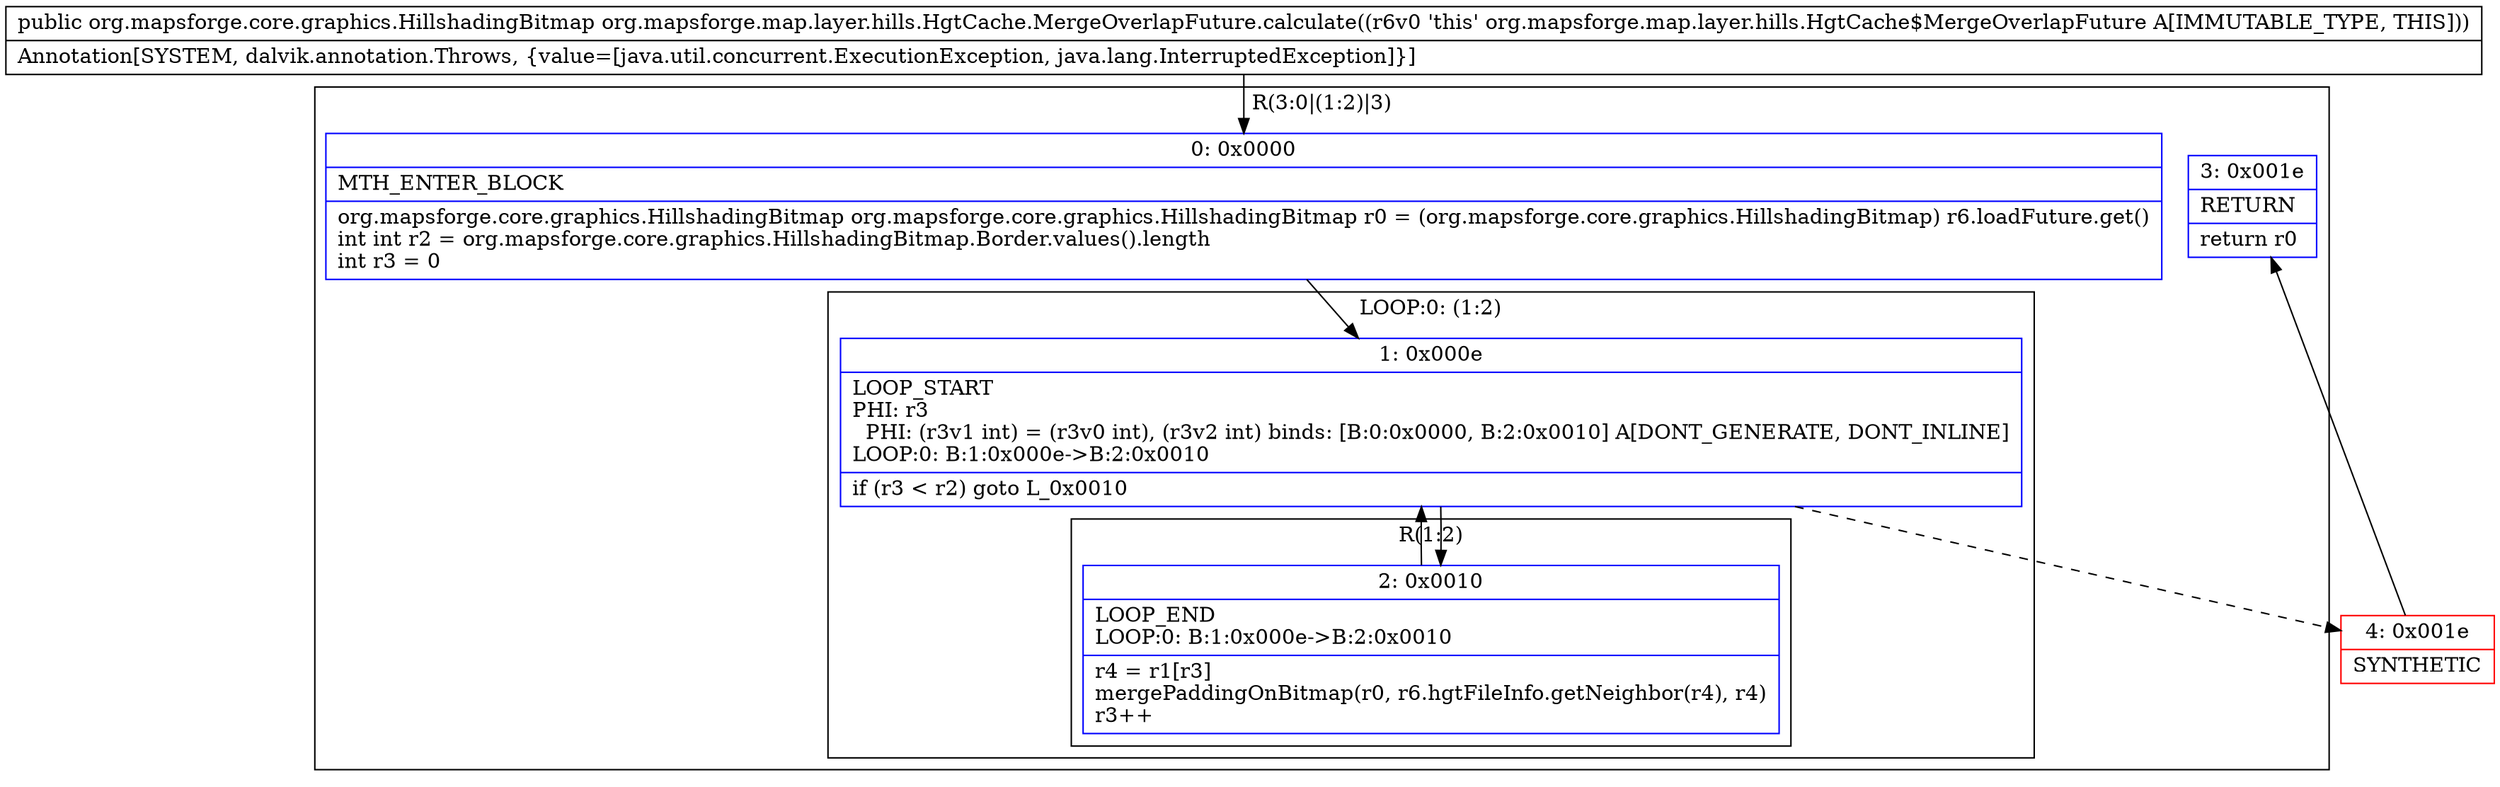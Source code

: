 digraph "CFG fororg.mapsforge.map.layer.hills.HgtCache.MergeOverlapFuture.calculate()Lorg\/mapsforge\/core\/graphics\/HillshadingBitmap;" {
subgraph cluster_Region_2088331742 {
label = "R(3:0|(1:2)|3)";
node [shape=record,color=blue];
Node_0 [shape=record,label="{0\:\ 0x0000|MTH_ENTER_BLOCK\l|org.mapsforge.core.graphics.HillshadingBitmap org.mapsforge.core.graphics.HillshadingBitmap r0 = (org.mapsforge.core.graphics.HillshadingBitmap) r6.loadFuture.get()\lint int r2 = org.mapsforge.core.graphics.HillshadingBitmap.Border.values().length\lint r3 = 0\l}"];
subgraph cluster_LoopRegion_1479769131 {
label = "LOOP:0: (1:2)";
node [shape=record,color=blue];
Node_1 [shape=record,label="{1\:\ 0x000e|LOOP_START\lPHI: r3 \l  PHI: (r3v1 int) = (r3v0 int), (r3v2 int) binds: [B:0:0x0000, B:2:0x0010] A[DONT_GENERATE, DONT_INLINE]\lLOOP:0: B:1:0x000e\-\>B:2:0x0010\l|if (r3 \< r2) goto L_0x0010\l}"];
subgraph cluster_Region_987419949 {
label = "R(1:2)";
node [shape=record,color=blue];
Node_2 [shape=record,label="{2\:\ 0x0010|LOOP_END\lLOOP:0: B:1:0x000e\-\>B:2:0x0010\l|r4 = r1[r3]\lmergePaddingOnBitmap(r0, r6.hgtFileInfo.getNeighbor(r4), r4)\lr3++\l}"];
}
}
Node_3 [shape=record,label="{3\:\ 0x001e|RETURN\l|return r0\l}"];
}
Node_4 [shape=record,color=red,label="{4\:\ 0x001e|SYNTHETIC\l}"];
MethodNode[shape=record,label="{public org.mapsforge.core.graphics.HillshadingBitmap org.mapsforge.map.layer.hills.HgtCache.MergeOverlapFuture.calculate((r6v0 'this' org.mapsforge.map.layer.hills.HgtCache$MergeOverlapFuture A[IMMUTABLE_TYPE, THIS]))  | Annotation[SYSTEM, dalvik.annotation.Throws, \{value=[java.util.concurrent.ExecutionException, java.lang.InterruptedException]\}]\l}"];
MethodNode -> Node_0;
Node_0 -> Node_1;
Node_1 -> Node_2;
Node_1 -> Node_4[style=dashed];
Node_2 -> Node_1;
Node_4 -> Node_3;
}

